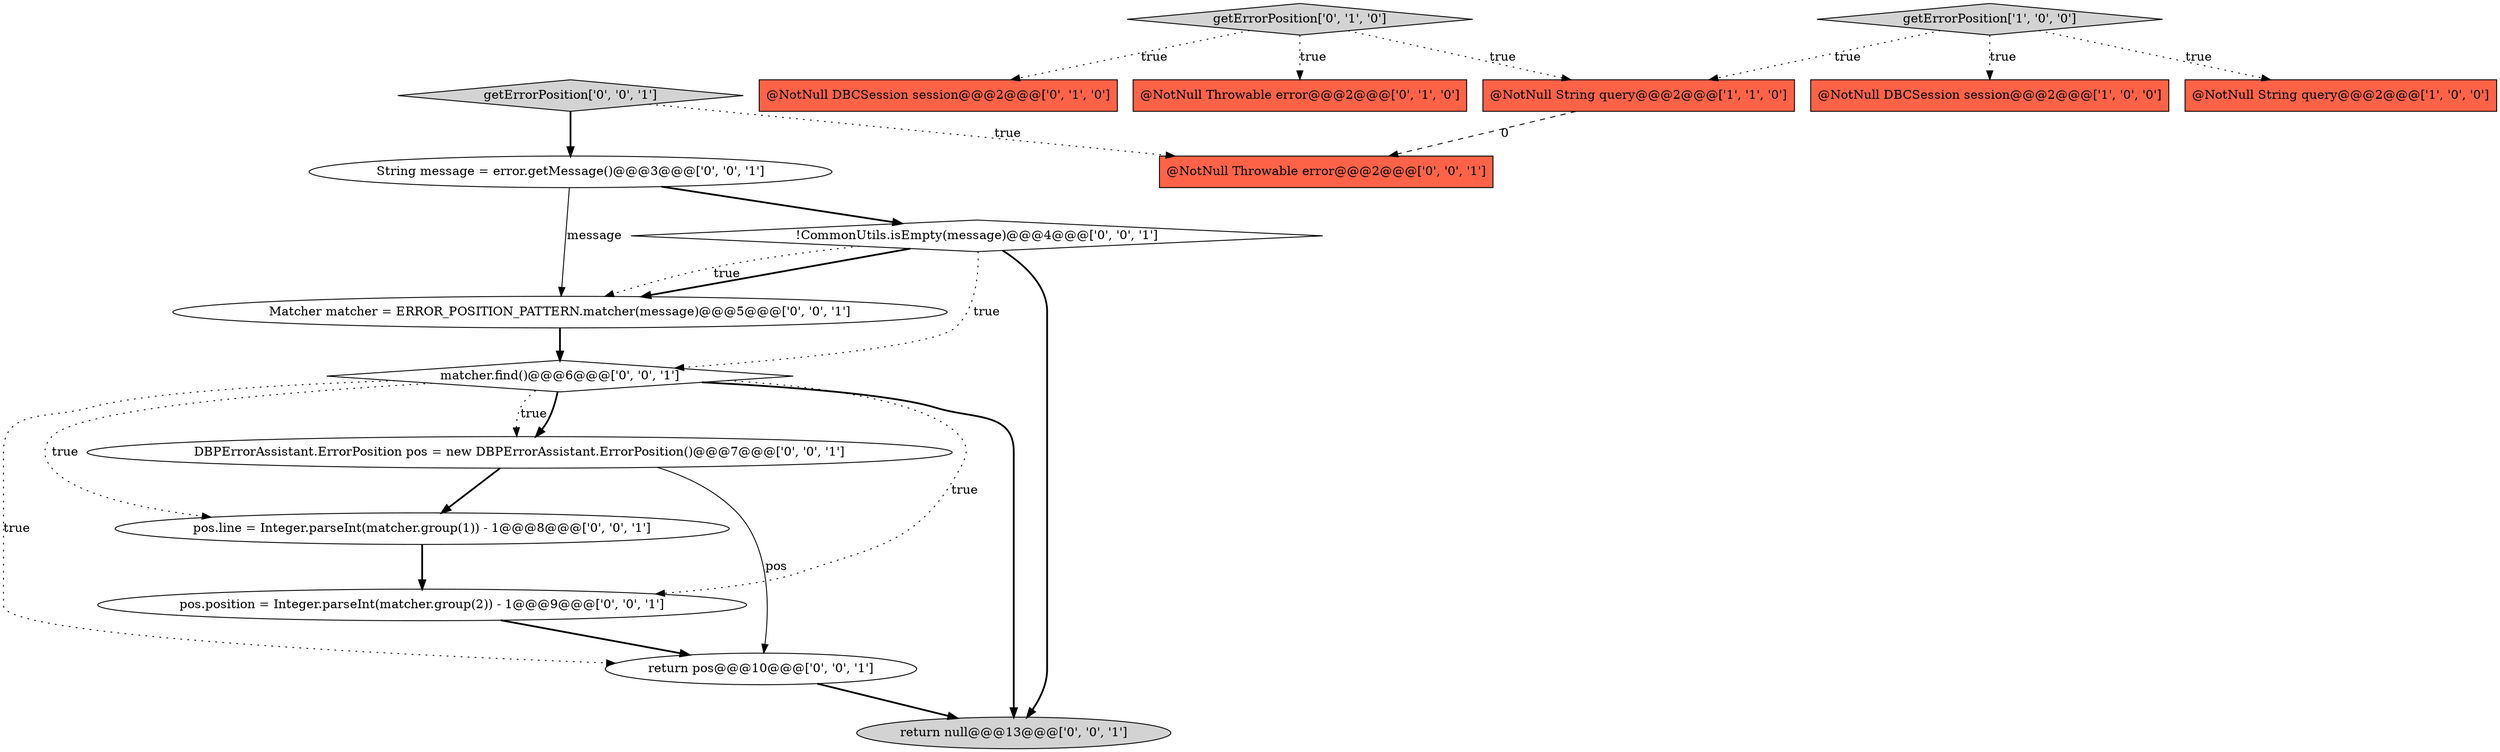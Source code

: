 digraph {
16 [style = filled, label = "return null@@@13@@@['0', '0', '1']", fillcolor = lightgray, shape = ellipse image = "AAA0AAABBB3BBB"];
3 [style = filled, label = "@NotNull String query@@@2@@@['1', '1', '0']", fillcolor = tomato, shape = box image = "AAA0AAABBB1BBB"];
11 [style = filled, label = "pos.line = Integer.parseInt(matcher.group(1)) - 1@@@8@@@['0', '0', '1']", fillcolor = white, shape = ellipse image = "AAA0AAABBB3BBB"];
6 [style = filled, label = "getErrorPosition['0', '1', '0']", fillcolor = lightgray, shape = diamond image = "AAA0AAABBB2BBB"];
5 [style = filled, label = "@NotNull Throwable error@@@2@@@['0', '1', '0']", fillcolor = tomato, shape = box image = "AAA0AAABBB2BBB"];
9 [style = filled, label = "matcher.find()@@@6@@@['0', '0', '1']", fillcolor = white, shape = diamond image = "AAA0AAABBB3BBB"];
13 [style = filled, label = "pos.position = Integer.parseInt(matcher.group(2)) - 1@@@9@@@['0', '0', '1']", fillcolor = white, shape = ellipse image = "AAA0AAABBB3BBB"];
4 [style = filled, label = "@NotNull DBCSession session@@@2@@@['0', '1', '0']", fillcolor = tomato, shape = box image = "AAA0AAABBB2BBB"];
10 [style = filled, label = "DBPErrorAssistant.ErrorPosition pos = new DBPErrorAssistant.ErrorPosition()@@@7@@@['0', '0', '1']", fillcolor = white, shape = ellipse image = "AAA0AAABBB3BBB"];
15 [style = filled, label = "return pos@@@10@@@['0', '0', '1']", fillcolor = white, shape = ellipse image = "AAA0AAABBB3BBB"];
0 [style = filled, label = "getErrorPosition['1', '0', '0']", fillcolor = lightgray, shape = diamond image = "AAA0AAABBB1BBB"];
8 [style = filled, label = "String message = error.getMessage()@@@3@@@['0', '0', '1']", fillcolor = white, shape = ellipse image = "AAA0AAABBB3BBB"];
2 [style = filled, label = "@NotNull DBCSession session@@@2@@@['1', '0', '0']", fillcolor = tomato, shape = box image = "AAA0AAABBB1BBB"];
12 [style = filled, label = "!CommonUtils.isEmpty(message)@@@4@@@['0', '0', '1']", fillcolor = white, shape = diamond image = "AAA0AAABBB3BBB"];
14 [style = filled, label = "Matcher matcher = ERROR_POSITION_PATTERN.matcher(message)@@@5@@@['0', '0', '1']", fillcolor = white, shape = ellipse image = "AAA0AAABBB3BBB"];
7 [style = filled, label = "@NotNull Throwable error@@@2@@@['0', '0', '1']", fillcolor = tomato, shape = box image = "AAA0AAABBB3BBB"];
17 [style = filled, label = "getErrorPosition['0', '0', '1']", fillcolor = lightgray, shape = diamond image = "AAA0AAABBB3BBB"];
1 [style = filled, label = "@NotNull String query@@@2@@@['1', '0', '0']", fillcolor = tomato, shape = box image = "AAA0AAABBB1BBB"];
0->2 [style = dotted, label="true"];
13->15 [style = bold, label=""];
0->1 [style = dotted, label="true"];
8->14 [style = solid, label="message"];
8->12 [style = bold, label=""];
17->7 [style = dotted, label="true"];
12->14 [style = bold, label=""];
9->16 [style = bold, label=""];
9->11 [style = dotted, label="true"];
9->13 [style = dotted, label="true"];
0->3 [style = dotted, label="true"];
14->9 [style = bold, label=""];
10->11 [style = bold, label=""];
10->15 [style = solid, label="pos"];
9->10 [style = dotted, label="true"];
3->7 [style = dashed, label="0"];
12->16 [style = bold, label=""];
6->5 [style = dotted, label="true"];
6->4 [style = dotted, label="true"];
12->9 [style = dotted, label="true"];
15->16 [style = bold, label=""];
11->13 [style = bold, label=""];
12->14 [style = dotted, label="true"];
6->3 [style = dotted, label="true"];
17->8 [style = bold, label=""];
9->15 [style = dotted, label="true"];
9->10 [style = bold, label=""];
}
